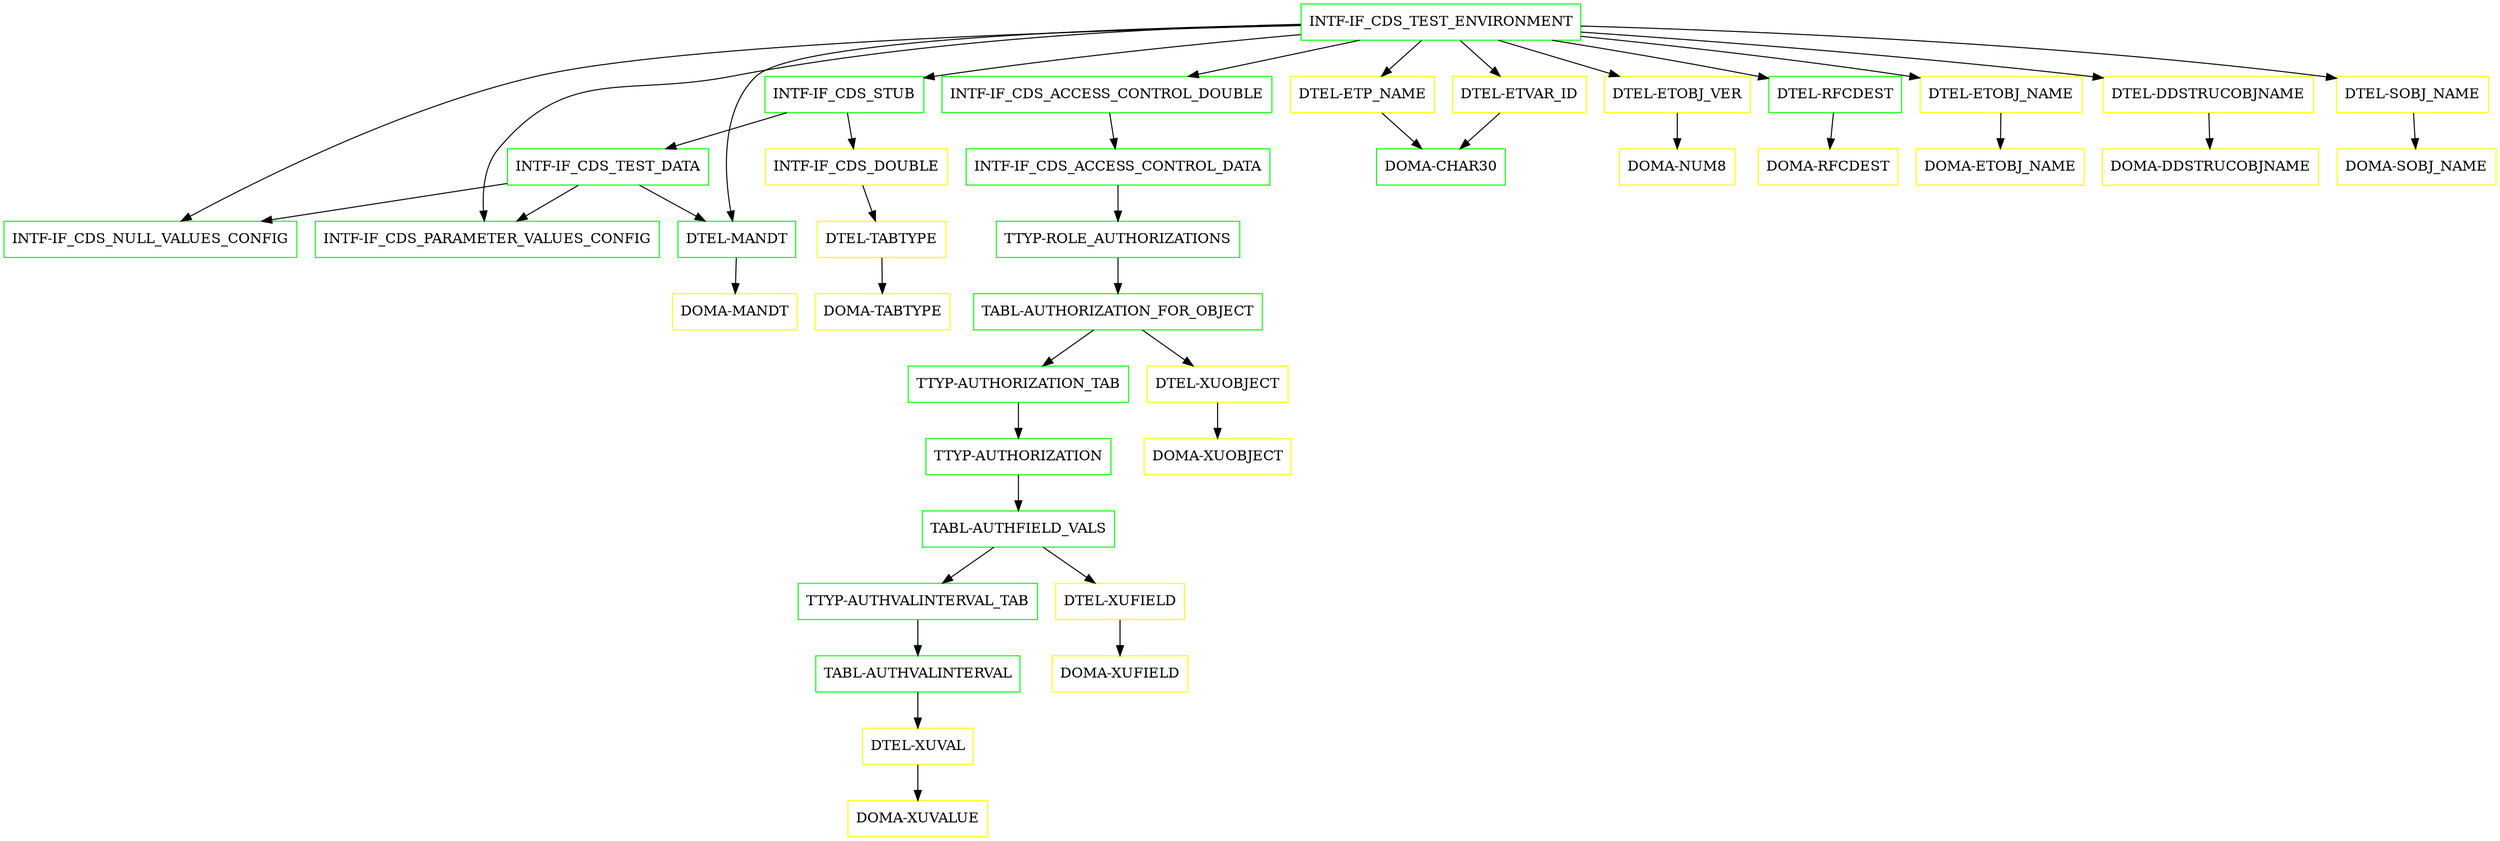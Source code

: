 digraph G {
  "INTF-IF_CDS_TEST_ENVIRONMENT" [shape=box,color=green];
  "INTF-IF_CDS_NULL_VALUES_CONFIG" [shape=box,color=green,URL="./INTF_IF_CDS_NULL_VALUES_CONFIG.html"];
  "INTF-IF_CDS_PARAMETER_VALUES_CONFIG" [shape=box,color=green,URL="./INTF_IF_CDS_PARAMETER_VALUES_CONFIG.html"];
  "INTF-IF_CDS_ACCESS_CONTROL_DOUBLE" [shape=box,color=green,URL="./INTF_IF_CDS_ACCESS_CONTROL_DOUBLE.html"];
  "INTF-IF_CDS_ACCESS_CONTROL_DATA" [shape=box,color=green,URL="./INTF_IF_CDS_ACCESS_CONTROL_DATA.html"];
  "TTYP-ROLE_AUTHORIZATIONS" [shape=box,color=green,URL="./TTYP_ROLE_AUTHORIZATIONS.html"];
  "TABL-AUTHORIZATION_FOR_OBJECT" [shape=box,color=green,URL="./TABL_AUTHORIZATION_FOR_OBJECT.html"];
  "TTYP-AUTHORIZATION_TAB" [shape=box,color=green,URL="./TTYP_AUTHORIZATION_TAB.html"];
  "TTYP-AUTHORIZATION" [shape=box,color=green,URL="./TTYP_AUTHORIZATION.html"];
  "TABL-AUTHFIELD_VALS" [shape=box,color=green,URL="./TABL_AUTHFIELD_VALS.html"];
  "TTYP-AUTHVALINTERVAL_TAB" [shape=box,color=green,URL="./TTYP_AUTHVALINTERVAL_TAB.html"];
  "TABL-AUTHVALINTERVAL" [shape=box,color=green,URL="./TABL_AUTHVALINTERVAL.html"];
  "DTEL-XUVAL" [shape=box,color=yellow,URL="./DTEL_XUVAL.html"];
  "DOMA-XUVALUE" [shape=box,color=yellow,URL="./DOMA_XUVALUE.html"];
  "DTEL-XUFIELD" [shape=box,color=yellow,URL="./DTEL_XUFIELD.html"];
  "DOMA-XUFIELD" [shape=box,color=yellow,URL="./DOMA_XUFIELD.html"];
  "DTEL-XUOBJECT" [shape=box,color=yellow,URL="./DTEL_XUOBJECT.html"];
  "DOMA-XUOBJECT" [shape=box,color=yellow,URL="./DOMA_XUOBJECT.html"];
  "INTF-IF_CDS_STUB" [shape=box,color=green,URL="./INTF_IF_CDS_STUB.html"];
  "INTF-IF_CDS_TEST_DATA" [shape=box,color=green,URL="./INTF_IF_CDS_TEST_DATA.html"];
  "DTEL-MANDT" [shape=box,color=green,URL="./DTEL_MANDT.html"];
  "DOMA-MANDT" [shape=box,color=yellow,URL="./DOMA_MANDT.html"];
  "INTF-IF_CDS_DOUBLE" [shape=box,color=yellow,URL="./INTF_IF_CDS_DOUBLE.html"];
  "DTEL-TABTYPE" [shape=box,color=yellow,URL="./DTEL_TABTYPE.html"];
  "DOMA-TABTYPE" [shape=box,color=yellow,URL="./DOMA_TABTYPE.html"];
  "DTEL-ETP_NAME" [shape=box,color=yellow,URL="./DTEL_ETP_NAME.html"];
  "DOMA-CHAR30" [shape=box,color=green,URL="./DOMA_CHAR30.html"];
  "DTEL-ETVAR_ID" [shape=box,color=yellow,URL="./DTEL_ETVAR_ID.html"];
  "DTEL-ETOBJ_VER" [shape=box,color=yellow,URL="./DTEL_ETOBJ_VER.html"];
  "DOMA-NUM8" [shape=box,color=yellow,URL="./DOMA_NUM8.html"];
  "DTEL-RFCDEST" [shape=box,color=green,URL="./DTEL_RFCDEST.html"];
  "DOMA-RFCDEST" [shape=box,color=yellow,URL="./DOMA_RFCDEST.html"];
  "DTEL-ETOBJ_NAME" [shape=box,color=yellow,URL="./DTEL_ETOBJ_NAME.html"];
  "DOMA-ETOBJ_NAME" [shape=box,color=yellow,URL="./DOMA_ETOBJ_NAME.html"];
  "DTEL-DDSTRUCOBJNAME" [shape=box,color=yellow,URL="./DTEL_DDSTRUCOBJNAME.html"];
  "DOMA-DDSTRUCOBJNAME" [shape=box,color=yellow,URL="./DOMA_DDSTRUCOBJNAME.html"];
  "DTEL-SOBJ_NAME" [shape=box,color=yellow,URL="./DTEL_SOBJ_NAME.html"];
  "DOMA-SOBJ_NAME" [shape=box,color=yellow,URL="./DOMA_SOBJ_NAME.html"];
  "INTF-IF_CDS_TEST_ENVIRONMENT" -> "DTEL-SOBJ_NAME";
  "INTF-IF_CDS_TEST_ENVIRONMENT" -> "DTEL-DDSTRUCOBJNAME";
  "INTF-IF_CDS_TEST_ENVIRONMENT" -> "DTEL-ETOBJ_NAME";
  "INTF-IF_CDS_TEST_ENVIRONMENT" -> "DTEL-RFCDEST";
  "INTF-IF_CDS_TEST_ENVIRONMENT" -> "DTEL-ETOBJ_VER";
  "INTF-IF_CDS_TEST_ENVIRONMENT" -> "DTEL-ETVAR_ID";
  "INTF-IF_CDS_TEST_ENVIRONMENT" -> "DTEL-ETP_NAME";
  "INTF-IF_CDS_TEST_ENVIRONMENT" -> "DTEL-MANDT";
  "INTF-IF_CDS_TEST_ENVIRONMENT" -> "INTF-IF_CDS_STUB";
  "INTF-IF_CDS_TEST_ENVIRONMENT" -> "INTF-IF_CDS_ACCESS_CONTROL_DOUBLE";
  "INTF-IF_CDS_TEST_ENVIRONMENT" -> "INTF-IF_CDS_PARAMETER_VALUES_CONFIG";
  "INTF-IF_CDS_TEST_ENVIRONMENT" -> "INTF-IF_CDS_NULL_VALUES_CONFIG";
  "INTF-IF_CDS_ACCESS_CONTROL_DOUBLE" -> "INTF-IF_CDS_ACCESS_CONTROL_DATA";
  "INTF-IF_CDS_ACCESS_CONTROL_DATA" -> "TTYP-ROLE_AUTHORIZATIONS";
  "TTYP-ROLE_AUTHORIZATIONS" -> "TABL-AUTHORIZATION_FOR_OBJECT";
  "TABL-AUTHORIZATION_FOR_OBJECT" -> "DTEL-XUOBJECT";
  "TABL-AUTHORIZATION_FOR_OBJECT" -> "TTYP-AUTHORIZATION_TAB";
  "TTYP-AUTHORIZATION_TAB" -> "TTYP-AUTHORIZATION";
  "TTYP-AUTHORIZATION" -> "TABL-AUTHFIELD_VALS";
  "TABL-AUTHFIELD_VALS" -> "DTEL-XUFIELD";
  "TABL-AUTHFIELD_VALS" -> "TTYP-AUTHVALINTERVAL_TAB";
  "TTYP-AUTHVALINTERVAL_TAB" -> "TABL-AUTHVALINTERVAL";
  "TABL-AUTHVALINTERVAL" -> "DTEL-XUVAL";
  "DTEL-XUVAL" -> "DOMA-XUVALUE";
  "DTEL-XUFIELD" -> "DOMA-XUFIELD";
  "DTEL-XUOBJECT" -> "DOMA-XUOBJECT";
  "INTF-IF_CDS_STUB" -> "INTF-IF_CDS_DOUBLE";
  "INTF-IF_CDS_STUB" -> "INTF-IF_CDS_TEST_DATA";
  "INTF-IF_CDS_TEST_DATA" -> "DTEL-MANDT";
  "INTF-IF_CDS_TEST_DATA" -> "INTF-IF_CDS_PARAMETER_VALUES_CONFIG";
  "INTF-IF_CDS_TEST_DATA" -> "INTF-IF_CDS_NULL_VALUES_CONFIG";
  "DTEL-MANDT" -> "DOMA-MANDT";
  "INTF-IF_CDS_DOUBLE" -> "DTEL-TABTYPE";
  "DTEL-TABTYPE" -> "DOMA-TABTYPE";
  "DTEL-ETP_NAME" -> "DOMA-CHAR30";
  "DTEL-ETVAR_ID" -> "DOMA-CHAR30";
  "DTEL-ETOBJ_VER" -> "DOMA-NUM8";
  "DTEL-RFCDEST" -> "DOMA-RFCDEST";
  "DTEL-ETOBJ_NAME" -> "DOMA-ETOBJ_NAME";
  "DTEL-DDSTRUCOBJNAME" -> "DOMA-DDSTRUCOBJNAME";
  "DTEL-SOBJ_NAME" -> "DOMA-SOBJ_NAME";
}
